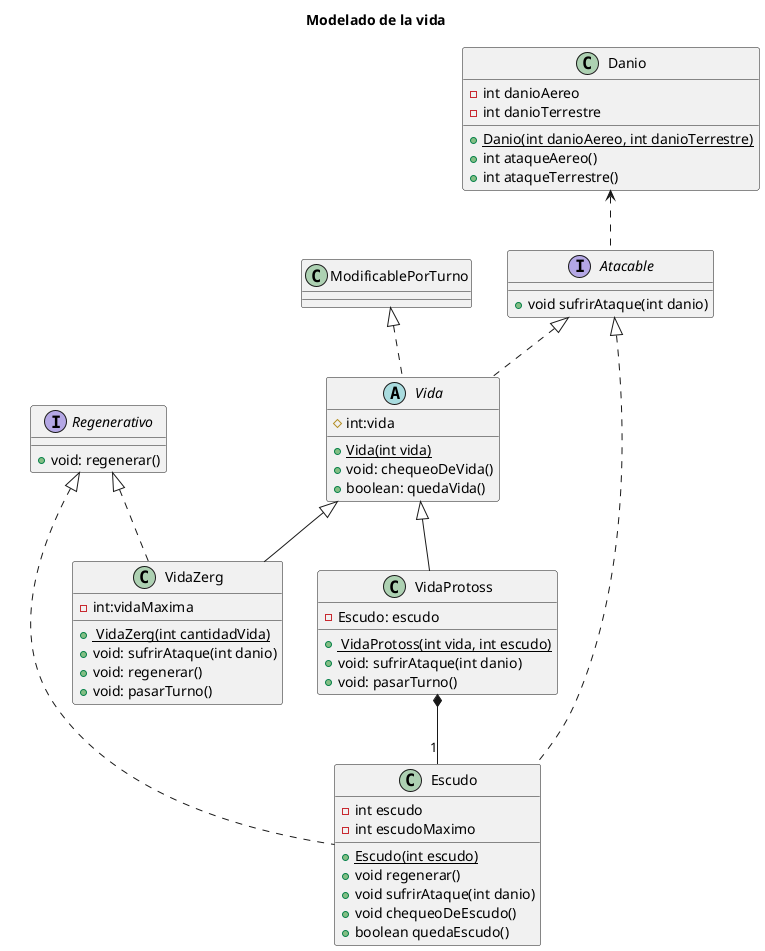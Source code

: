 @startuml
'https://plantuml.com/class-diagram
title Modelado de la vida
abstract class Vida{
#int:vida

+<u>Vida(int vida)
+void: chequeoDeVida()
+boolean: quedaVida()
}
class VidaZerg{
-int:vidaMaxima

+<u> VidaZerg(int cantidadVida)
+ void: sufrirAtaque(int danio)
+ void: regenerar()
+ void: pasarTurno()
}

class VidaProtoss{
-Escudo: escudo

+<u> VidaProtoss(int vida, int escudo)
+ void: sufrirAtaque(int danio)
+ void: pasarTurno()

}

interface Regenerativo{
+void: regenerar()
}

interface Atacable {
+void sufrirAtaque(int danio)
}

class Escudo{
-int escudo
-int escudoMaximo

+<u>Escudo(int escudo)
+ void regenerar()
+ void sufrirAtaque(int danio)
+ void chequeoDeEscudo()
+ boolean quedaEscudo()
}

class Danio{
-int danioAereo
-int danioTerrestre

+<u>Danio(int danioAereo, int danioTerrestre)
+int ataqueAereo()
+int ataqueTerrestre()
}

VidaProtoss *-- "1"Escudo
Regenerativo <|.. Escudo
Atacable <|.. Escudo

Danio <.. Atacable
Vida <|-- VidaProtoss
Vida <|-- VidaZerg
Regenerativo <|.. VidaZerg
Atacable <|.. Vida
ModificablePorTurno <|.. Vida

@enduml
